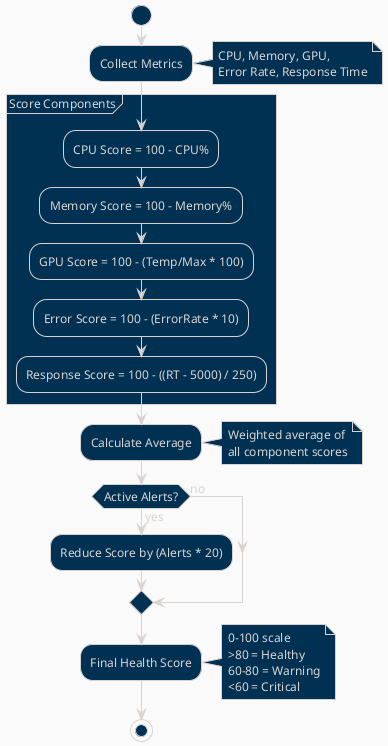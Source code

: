 @startuml
!theme blueprint
skinparam backgroundColor #FAFAFA
skinparam defaultFontSize 12

start

:Collect Metrics;
note right
  CPU, Memory, GPU,
  Error Rate, Response Time
end note

partition "Score Components" {
    :CPU Score = 100 - CPU%;
    :Memory Score = 100 - Memory%;
    :GPU Score = 100 - (Temp/Max * 100);
    :Error Score = 100 - (ErrorRate * 10);
    :Response Score = 100 - ((RT - 5000) / 250);
}

:Calculate Average;
note right
  Weighted average of
  all component scores
end note

if (Active Alerts?) then (yes)
    :Reduce Score by (Alerts * 20);
else (no)
endif

:Final Health Score;
note right
  0-100 scale
  >80 = Healthy
  60-80 = Warning
  <60 = Critical
end note

stop

@enduml